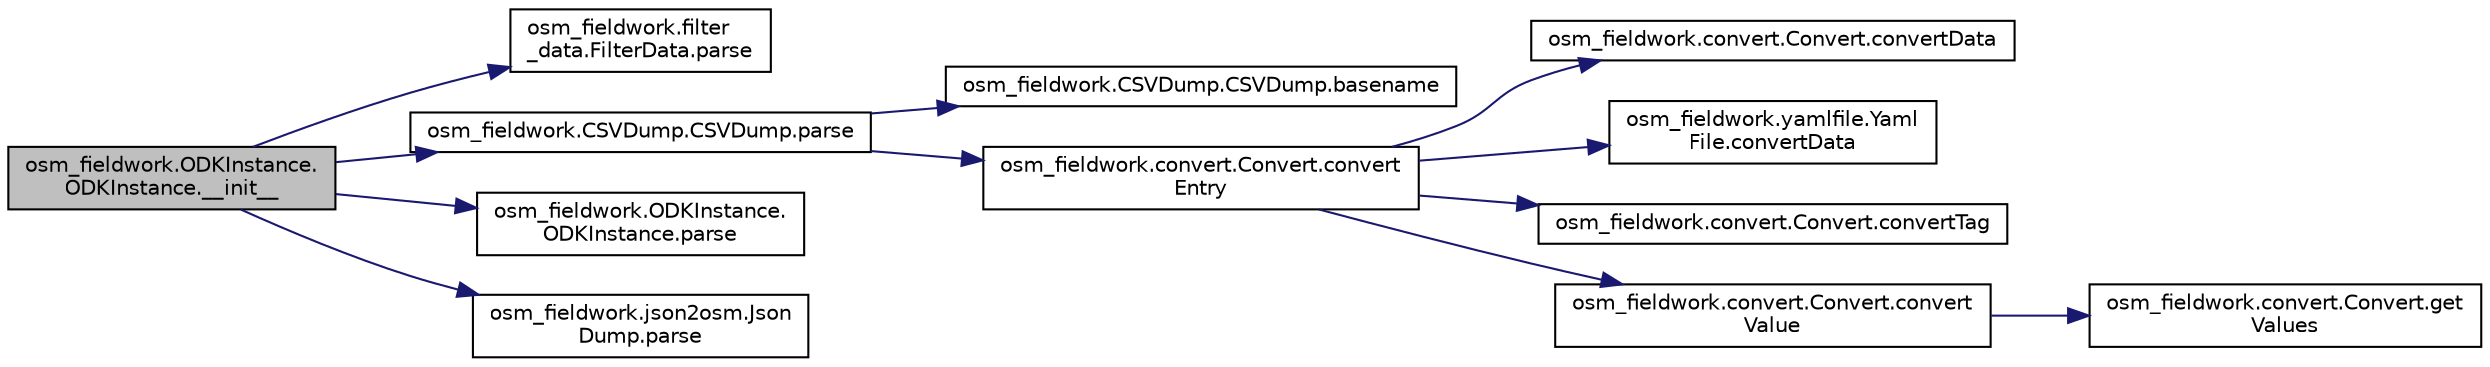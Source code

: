 digraph "osm_fieldwork.ODKInstance.ODKInstance.__init__"
{
 // LATEX_PDF_SIZE
  edge [fontname="Helvetica",fontsize="10",labelfontname="Helvetica",labelfontsize="10"];
  node [fontname="Helvetica",fontsize="10",shape=record];
  rankdir="LR";
  Node1 [label="osm_fieldwork.ODKInstance.\lODKInstance.__init__",height=0.2,width=0.4,color="black", fillcolor="grey75", style="filled", fontcolor="black",tooltip=" "];
  Node1 -> Node2 [color="midnightblue",fontsize="10",style="solid",fontname="Helvetica"];
  Node2 [label="osm_fieldwork.filter\l_data.FilterData.parse",height=0.2,width=0.4,color="black", fillcolor="white", style="filled",URL="$classosm__fieldwork_1_1filter__data_1_1FilterData.html#aaa23ed5d5ba7e63959559f467908c227",tooltip=" "];
  Node1 -> Node3 [color="midnightblue",fontsize="10",style="solid",fontname="Helvetica"];
  Node3 [label="osm_fieldwork.CSVDump.CSVDump.parse",height=0.2,width=0.4,color="black", fillcolor="white", style="filled",URL="$classosm__fieldwork_1_1CSVDump_1_1CSVDump.html#af835a1a700595d12df66ed2bdba56484",tooltip=" "];
  Node3 -> Node4 [color="midnightblue",fontsize="10",style="solid",fontname="Helvetica"];
  Node4 [label="osm_fieldwork.CSVDump.CSVDump.basename",height=0.2,width=0.4,color="black", fillcolor="white", style="filled",URL="$classosm__fieldwork_1_1CSVDump_1_1CSVDump.html#aba74ef55c6d93f740a2426f2353bdcb4",tooltip=" "];
  Node3 -> Node5 [color="midnightblue",fontsize="10",style="solid",fontname="Helvetica"];
  Node5 [label="osm_fieldwork.convert.Convert.convert\lEntry",height=0.2,width=0.4,color="black", fillcolor="white", style="filled",URL="$classosm__fieldwork_1_1convert_1_1Convert.html#ae1be246fce217bca623a3836ffa42f9a",tooltip=" "];
  Node5 -> Node6 [color="midnightblue",fontsize="10",style="solid",fontname="Helvetica"];
  Node6 [label="osm_fieldwork.convert.Convert.convertData",height=0.2,width=0.4,color="black", fillcolor="white", style="filled",URL="$classosm__fieldwork_1_1convert_1_1Convert.html#a4ac80ca71248e3fa70bdc79c6bc34e8d",tooltip=" "];
  Node5 -> Node7 [color="midnightblue",fontsize="10",style="solid",fontname="Helvetica"];
  Node7 [label="osm_fieldwork.yamlfile.Yaml\lFile.convertData",height=0.2,width=0.4,color="black", fillcolor="white", style="filled",URL="$classosm__fieldwork_1_1yamlfile_1_1YamlFile.html#aa694fa1169f047d55029e7a80b9b8f50",tooltip=" "];
  Node5 -> Node8 [color="midnightblue",fontsize="10",style="solid",fontname="Helvetica"];
  Node8 [label="osm_fieldwork.convert.Convert.convertTag",height=0.2,width=0.4,color="black", fillcolor="white", style="filled",URL="$classosm__fieldwork_1_1convert_1_1Convert.html#a4e3063874388d81bcecee75865a72b2f",tooltip=" "];
  Node5 -> Node9 [color="midnightblue",fontsize="10",style="solid",fontname="Helvetica"];
  Node9 [label="osm_fieldwork.convert.Convert.convert\lValue",height=0.2,width=0.4,color="black", fillcolor="white", style="filled",URL="$classosm__fieldwork_1_1convert_1_1Convert.html#aa84ce05dc55f314501f1e8f257d626d9",tooltip=" "];
  Node9 -> Node10 [color="midnightblue",fontsize="10",style="solid",fontname="Helvetica"];
  Node10 [label="osm_fieldwork.convert.Convert.get\lValues",height=0.2,width=0.4,color="black", fillcolor="white", style="filled",URL="$classosm__fieldwork_1_1convert_1_1Convert.html#a0c16897ef0c4b5a91d9c72669ad36d9c",tooltip=" "];
  Node1 -> Node11 [color="midnightblue",fontsize="10",style="solid",fontname="Helvetica"];
  Node11 [label="osm_fieldwork.ODKInstance.\lODKInstance.parse",height=0.2,width=0.4,color="black", fillcolor="white", style="filled",URL="$classosm__fieldwork_1_1ODKInstance_1_1ODKInstance.html#ae150a950f19c9e943b15076b57ed3b5e",tooltip=" "];
  Node1 -> Node12 [color="midnightblue",fontsize="10",style="solid",fontname="Helvetica"];
  Node12 [label="osm_fieldwork.json2osm.Json\lDump.parse",height=0.2,width=0.4,color="black", fillcolor="white", style="filled",URL="$classosm__fieldwork_1_1json2osm_1_1JsonDump.html#a186a7452b45350034ff8ddfae2caa3a0",tooltip=" "];
}
